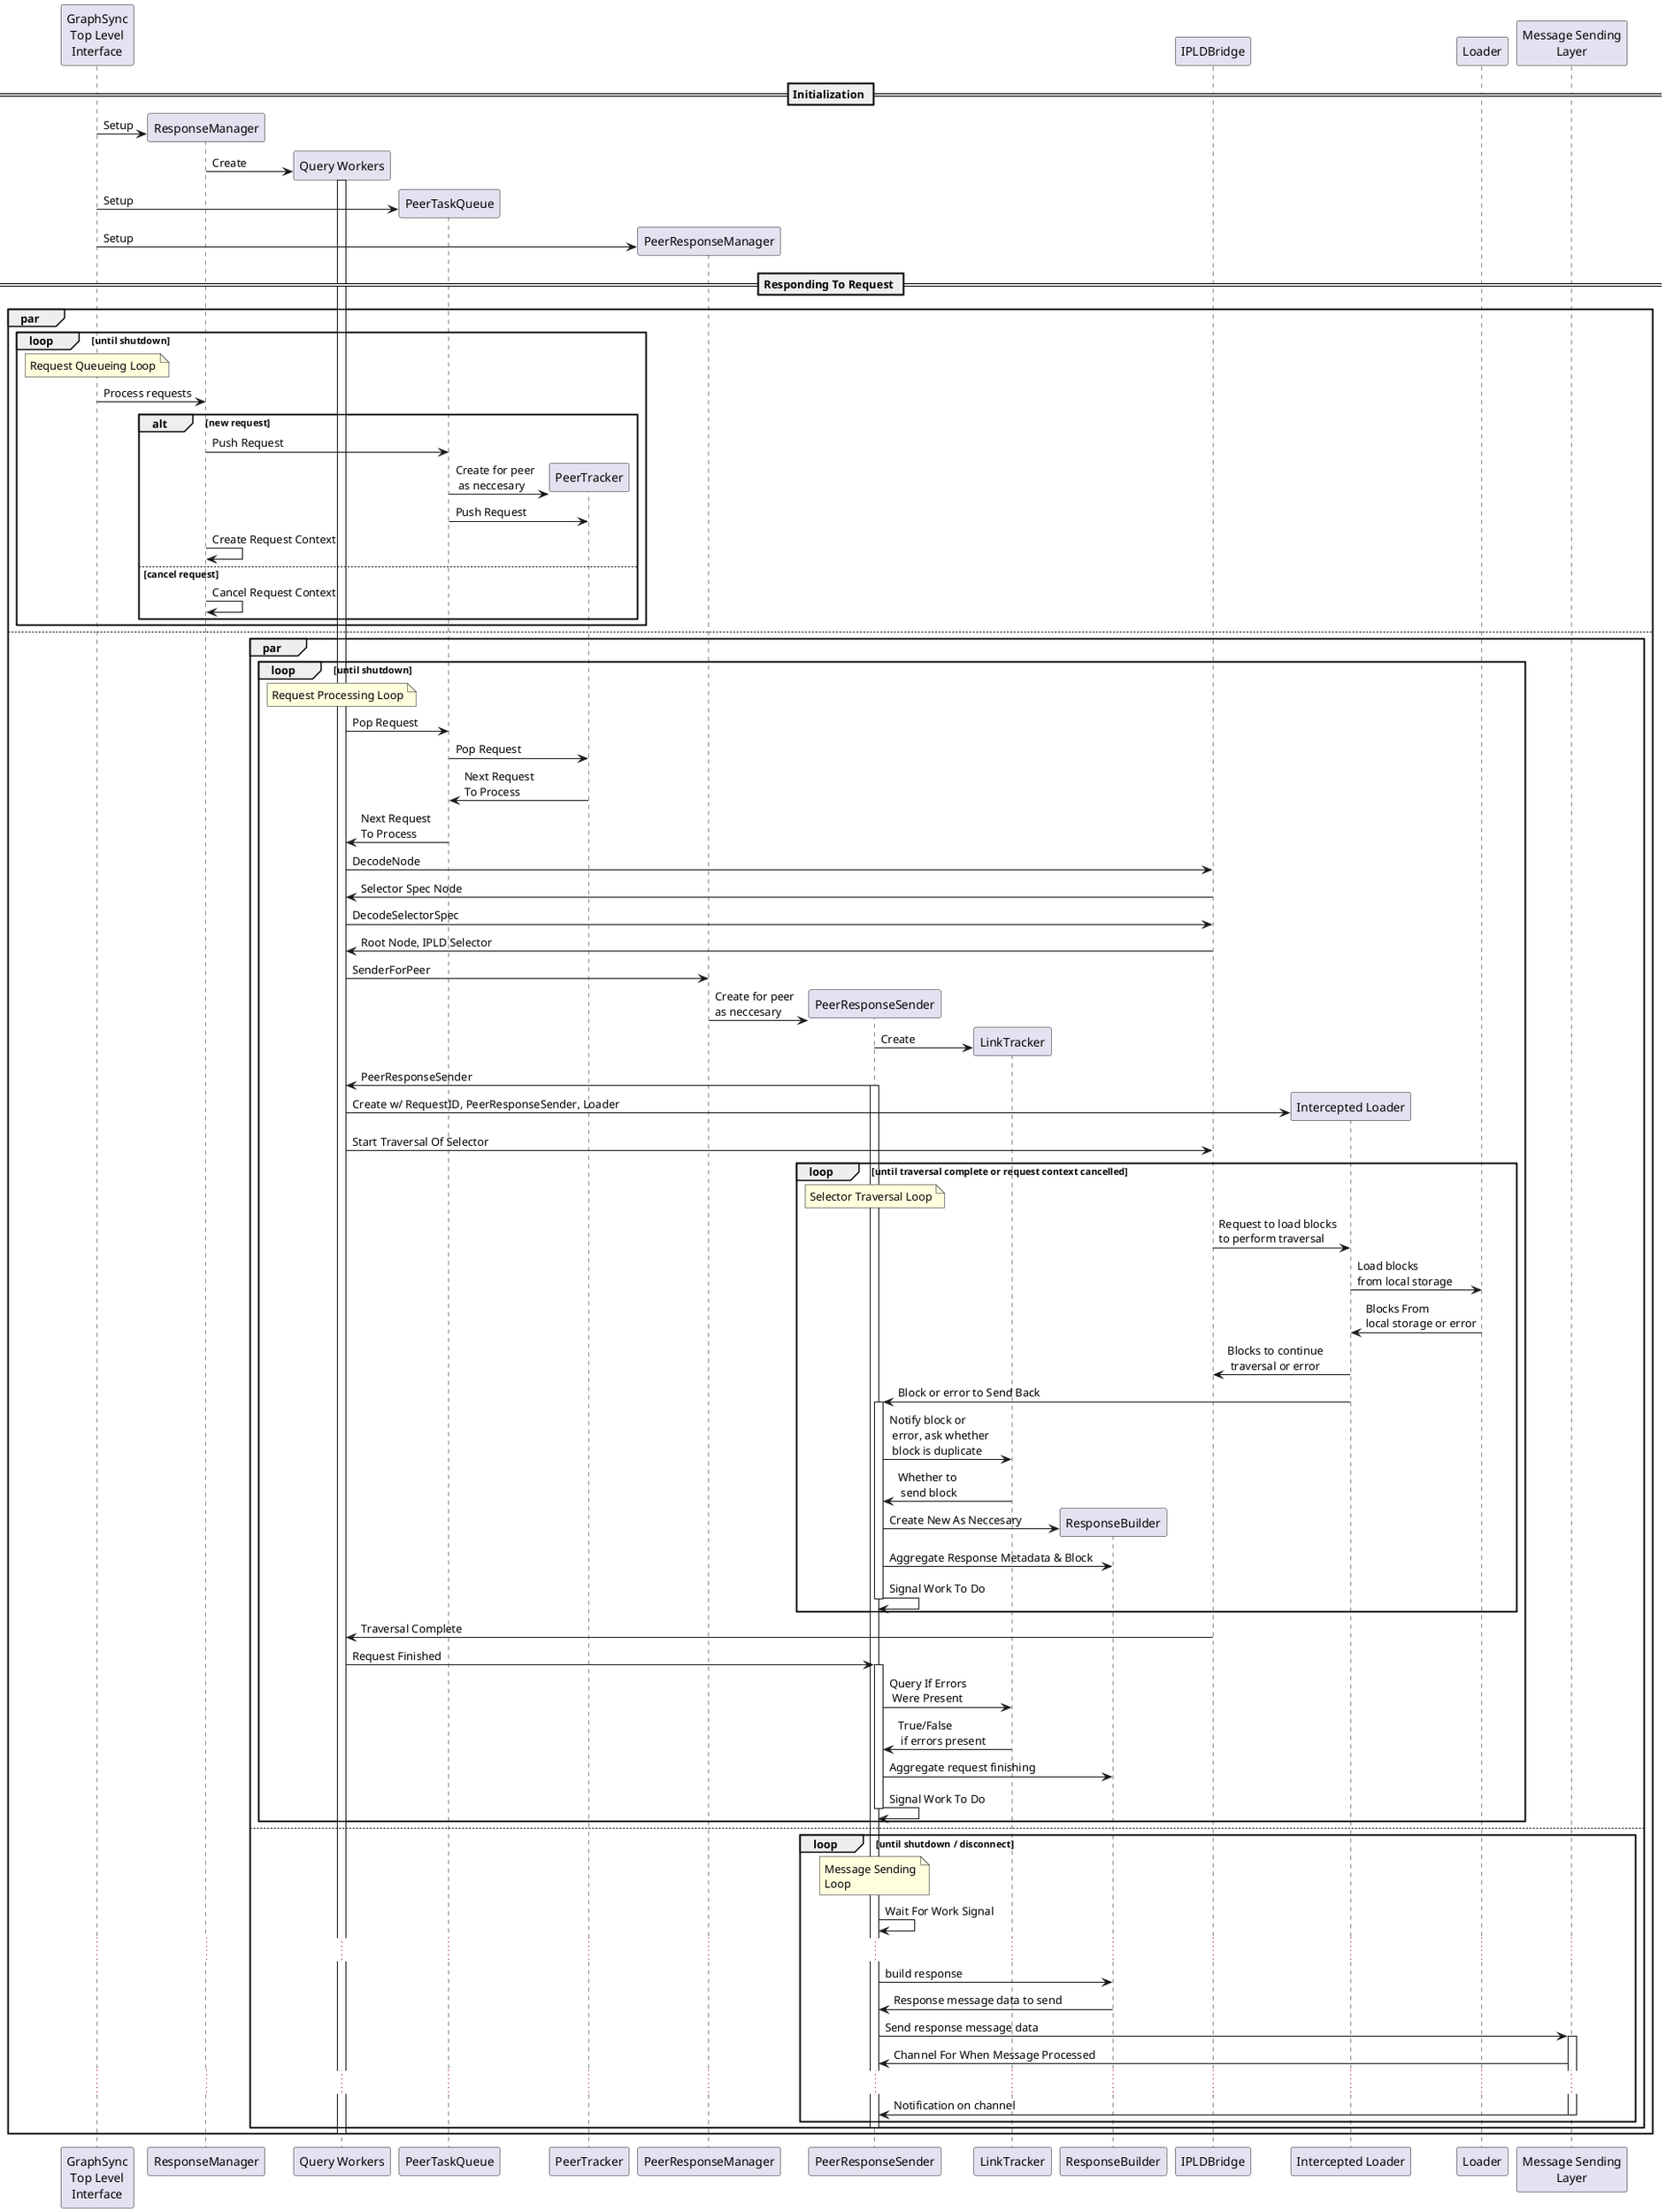 @startuml Responding To A Request
participant "GraphSync\nTop Level\nInterface" as TLI
participant ResponseManager
participant "Query Workers" as QW
participant PeerTaskQueue
participant PeerTracker
participant PeerResponseManager
participant PeerResponseSender
participant LinkTracker
participant ResponseBuilder
participant IPLDBridge
participant "Intercepted Loader" as ILoader
participant Loader
participant "Message Sending\nLayer" as Message

== Initialization ==

TLI -> ResponseManager ** : Setup
ResponseManager -> QW ** : Create
activate QW
TLI -> PeerTaskQueue ** : Setup
TLI -> PeerResponseManager ** : Setup

== Responding To Request ==

par
loop until shutdown
note over TLI : Request Queueing Loop
TLI -> ResponseManager : Process requests
alt new request
ResponseManager -> PeerTaskQueue : Push Request
PeerTaskQueue -> PeerTracker ** : Create for peer\n as neccesary
PeerTaskQueue -> PeerTracker : Push Request
ResponseManager -> ResponseManager : Create Request Context
else cancel request
ResponseManager -> ResponseManager : Cancel Request Context
end
end
else
par
loop until shutdown
note over QW: Request Processing Loop
QW -> PeerTaskQueue : Pop Request
PeerTaskQueue -> PeerTracker : Pop Request
PeerTracker -> PeerTaskQueue : Next Request\nTo Process
PeerTaskQueue -> QW : Next Request\nTo Process
QW -> IPLDBridge : DecodeNode
IPLDBridge -> QW : Selector Spec Node
QW -> IPLDBridge : DecodeSelectorSpec
IPLDBridge -> QW : Root Node, IPLD Selector
QW -> PeerResponseManager : SenderForPeer
PeerResponseManager -> PeerResponseSender ** : Create for peer\nas neccesary
PeerResponseSender -> LinkTracker ** : Create
PeerResponseSender -> QW : PeerResponseSender
activate PeerResponseSender
QW -> ILoader ** : Create w/ RequestID, PeerResponseSender, Loader
QW -> IPLDBridge : Start Traversal Of Selector
loop until traversal complete or request context cancelled
note over PeerResponseSender: Selector Traversal Loop
IPLDBridge -> ILoader : Request to load blocks\nto perform traversal
ILoader -> Loader : Load blocks\nfrom local storage
Loader -> ILoader : Blocks From\nlocal storage or error
ILoader -> IPLDBridge : Blocks to continue\n traversal or error
ILoader -> PeerResponseSender : Block or error to Send Back
activate PeerResponseSender
PeerResponseSender -> LinkTracker : Notify block or\n error, ask whether\n block is duplicate
LinkTracker -> PeerResponseSender : Whether to\n send block
PeerResponseSender -> ResponseBuilder ** : Create New As Neccesary
PeerResponseSender -> ResponseBuilder : Aggregate Response Metadata & Block
PeerResponseSender -> PeerResponseSender : Signal Work To Do
deactivate PeerResponseSender
end
IPLDBridge -> QW : Traversal Complete
QW -> PeerResponseSender : Request Finished
activate PeerResponseSender
PeerResponseSender -> LinkTracker : Query If Errors\n Were Present
LinkTracker -> PeerResponseSender : True/False\n if errors present
PeerResponseSender -> ResponseBuilder : Aggregate request finishing
PeerResponseSender -> PeerResponseSender : Signal Work To Do
deactivate PeerResponseSender
end
else
loop until shutdown / disconnect
note over PeerResponseSender: Message Sending\nLoop
PeerResponseSender -> PeerResponseSender : Wait For Work Signal
...
PeerResponseSender -> ResponseBuilder : build response
ResponseBuilder -> PeerResponseSender : Response message data to send
PeerResponseSender -> Message : Send response message data
activate Message
Message -> PeerResponseSender : Channel For When Message Processed
...
Message -> PeerResponseSender : Notification on channel
deactivate Message
end
deactivate PeerResponseSender
end
deactivate QW
end
@enduml